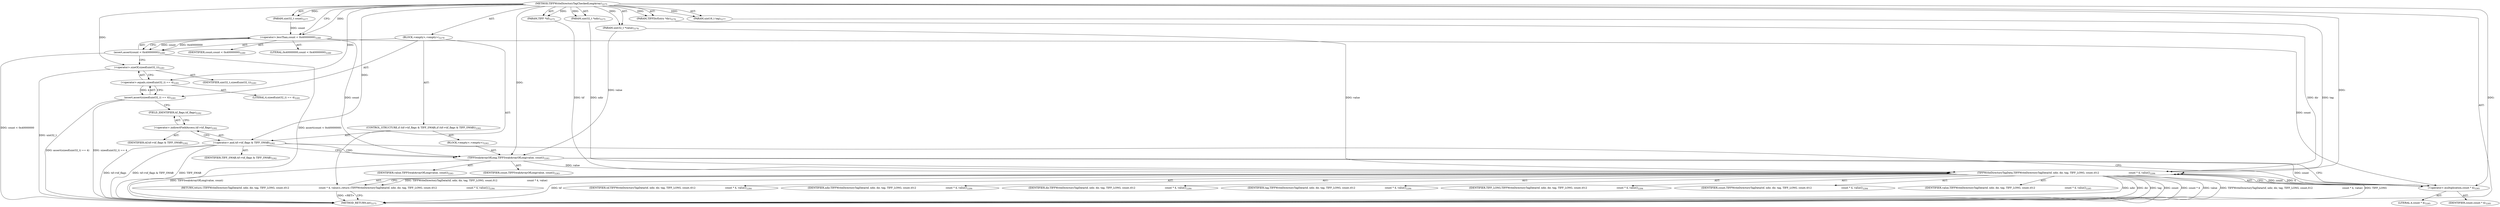 digraph "TIFFWriteDirectoryTagCheckedLongArray" {  
"70115" [label = <(METHOD,TIFFWriteDirectoryTagCheckedLongArray)<SUB>2275</SUB>> ]
"70116" [label = <(PARAM,TIFF *tif)<SUB>2275</SUB>> ]
"70117" [label = <(PARAM,uint32_t *ndir)<SUB>2275</SUB>> ]
"70118" [label = <(PARAM,TIFFDirEntry *dir)<SUB>2276</SUB>> ]
"70119" [label = <(PARAM,uint16_t tag)<SUB>2277</SUB>> ]
"70120" [label = <(PARAM,uint32_t count)<SUB>2277</SUB>> ]
"70121" [label = <(PARAM,uint32_t *value)<SUB>2278</SUB>> ]
"70122" [label = <(BLOCK,&lt;empty&gt;,&lt;empty&gt;)<SUB>2279</SUB>> ]
"70123" [label = <(assert,assert(count &lt; 0x40000000))<SUB>2280</SUB>> ]
"70124" [label = <(&lt;operator&gt;.lessThan,count &lt; 0x40000000)<SUB>2280</SUB>> ]
"70125" [label = <(IDENTIFIER,count,count &lt; 0x40000000)<SUB>2280</SUB>> ]
"70126" [label = <(LITERAL,0x40000000,count &lt; 0x40000000)<SUB>2280</SUB>> ]
"70127" [label = <(assert,assert(sizeof(uint32_t) == 4))<SUB>2281</SUB>> ]
"70128" [label = <(&lt;operator&gt;.equals,sizeof(uint32_t) == 4)<SUB>2281</SUB>> ]
"70129" [label = <(&lt;operator&gt;.sizeOf,sizeof(uint32_t))<SUB>2281</SUB>> ]
"70130" [label = <(IDENTIFIER,uint32_t,sizeof(uint32_t))<SUB>2281</SUB>> ]
"70131" [label = <(LITERAL,4,sizeof(uint32_t) == 4)<SUB>2281</SUB>> ]
"70132" [label = <(CONTROL_STRUCTURE,if (tif-&gt;tif_flags &amp; TIFF_SWAB),if (tif-&gt;tif_flags &amp; TIFF_SWAB))<SUB>2282</SUB>> ]
"70133" [label = <(&lt;operator&gt;.and,tif-&gt;tif_flags &amp; TIFF_SWAB)<SUB>2282</SUB>> ]
"70134" [label = <(&lt;operator&gt;.indirectFieldAccess,tif-&gt;tif_flags)<SUB>2282</SUB>> ]
"70135" [label = <(IDENTIFIER,tif,tif-&gt;tif_flags &amp; TIFF_SWAB)<SUB>2282</SUB>> ]
"70136" [label = <(FIELD_IDENTIFIER,tif_flags,tif_flags)<SUB>2282</SUB>> ]
"70137" [label = <(IDENTIFIER,TIFF_SWAB,tif-&gt;tif_flags &amp; TIFF_SWAB)<SUB>2282</SUB>> ]
"70138" [label = <(BLOCK,&lt;empty&gt;,&lt;empty&gt;)<SUB>2283</SUB>> ]
"70139" [label = <(TIFFSwabArrayOfLong,TIFFSwabArrayOfLong(value, count))<SUB>2283</SUB>> ]
"70140" [label = <(IDENTIFIER,value,TIFFSwabArrayOfLong(value, count))<SUB>2283</SUB>> ]
"70141" [label = <(IDENTIFIER,count,TIFFSwabArrayOfLong(value, count))<SUB>2283</SUB>> ]
"70142" [label = <(RETURN,return (TIFFWriteDirectoryTagData(tif, ndir, dir, tag, TIFF_LONG, count,\012                                      count * 4, value));,return (TIFFWriteDirectoryTagData(tif, ndir, dir, tag, TIFF_LONG, count,\012                                      count * 4, value));)<SUB>2284</SUB>> ]
"70143" [label = <(TIFFWriteDirectoryTagData,TIFFWriteDirectoryTagData(tif, ndir, dir, tag, TIFF_LONG, count,\012                                      count * 4, value))<SUB>2284</SUB>> ]
"70144" [label = <(IDENTIFIER,tif,TIFFWriteDirectoryTagData(tif, ndir, dir, tag, TIFF_LONG, count,\012                                      count * 4, value))<SUB>2284</SUB>> ]
"70145" [label = <(IDENTIFIER,ndir,TIFFWriteDirectoryTagData(tif, ndir, dir, tag, TIFF_LONG, count,\012                                      count * 4, value))<SUB>2284</SUB>> ]
"70146" [label = <(IDENTIFIER,dir,TIFFWriteDirectoryTagData(tif, ndir, dir, tag, TIFF_LONG, count,\012                                      count * 4, value))<SUB>2284</SUB>> ]
"70147" [label = <(IDENTIFIER,tag,TIFFWriteDirectoryTagData(tif, ndir, dir, tag, TIFF_LONG, count,\012                                      count * 4, value))<SUB>2284</SUB>> ]
"70148" [label = <(IDENTIFIER,TIFF_LONG,TIFFWriteDirectoryTagData(tif, ndir, dir, tag, TIFF_LONG, count,\012                                      count * 4, value))<SUB>2284</SUB>> ]
"70149" [label = <(IDENTIFIER,count,TIFFWriteDirectoryTagData(tif, ndir, dir, tag, TIFF_LONG, count,\012                                      count * 4, value))<SUB>2284</SUB>> ]
"70150" [label = <(&lt;operator&gt;.multiplication,count * 4)<SUB>2285</SUB>> ]
"70151" [label = <(IDENTIFIER,count,count * 4)<SUB>2285</SUB>> ]
"70152" [label = <(LITERAL,4,count * 4)<SUB>2285</SUB>> ]
"70153" [label = <(IDENTIFIER,value,TIFFWriteDirectoryTagData(tif, ndir, dir, tag, TIFF_LONG, count,\012                                      count * 4, value))<SUB>2285</SUB>> ]
"70154" [label = <(METHOD_RETURN,int)<SUB>2275</SUB>> ]
  "70115" -> "70116"  [ label = "AST: "] 
  "70115" -> "70117"  [ label = "AST: "] 
  "70115" -> "70118"  [ label = "AST: "] 
  "70115" -> "70119"  [ label = "AST: "] 
  "70115" -> "70120"  [ label = "AST: "] 
  "70115" -> "70121"  [ label = "AST: "] 
  "70115" -> "70122"  [ label = "AST: "] 
  "70115" -> "70154"  [ label = "AST: "] 
  "70122" -> "70123"  [ label = "AST: "] 
  "70122" -> "70127"  [ label = "AST: "] 
  "70122" -> "70132"  [ label = "AST: "] 
  "70122" -> "70142"  [ label = "AST: "] 
  "70123" -> "70124"  [ label = "AST: "] 
  "70124" -> "70125"  [ label = "AST: "] 
  "70124" -> "70126"  [ label = "AST: "] 
  "70127" -> "70128"  [ label = "AST: "] 
  "70128" -> "70129"  [ label = "AST: "] 
  "70128" -> "70131"  [ label = "AST: "] 
  "70129" -> "70130"  [ label = "AST: "] 
  "70132" -> "70133"  [ label = "AST: "] 
  "70132" -> "70138"  [ label = "AST: "] 
  "70133" -> "70134"  [ label = "AST: "] 
  "70133" -> "70137"  [ label = "AST: "] 
  "70134" -> "70135"  [ label = "AST: "] 
  "70134" -> "70136"  [ label = "AST: "] 
  "70138" -> "70139"  [ label = "AST: "] 
  "70139" -> "70140"  [ label = "AST: "] 
  "70139" -> "70141"  [ label = "AST: "] 
  "70142" -> "70143"  [ label = "AST: "] 
  "70143" -> "70144"  [ label = "AST: "] 
  "70143" -> "70145"  [ label = "AST: "] 
  "70143" -> "70146"  [ label = "AST: "] 
  "70143" -> "70147"  [ label = "AST: "] 
  "70143" -> "70148"  [ label = "AST: "] 
  "70143" -> "70149"  [ label = "AST: "] 
  "70143" -> "70150"  [ label = "AST: "] 
  "70143" -> "70153"  [ label = "AST: "] 
  "70150" -> "70151"  [ label = "AST: "] 
  "70150" -> "70152"  [ label = "AST: "] 
  "70123" -> "70129"  [ label = "CFG: "] 
  "70127" -> "70136"  [ label = "CFG: "] 
  "70142" -> "70154"  [ label = "CFG: "] 
  "70124" -> "70123"  [ label = "CFG: "] 
  "70128" -> "70127"  [ label = "CFG: "] 
  "70133" -> "70139"  [ label = "CFG: "] 
  "70133" -> "70150"  [ label = "CFG: "] 
  "70143" -> "70142"  [ label = "CFG: "] 
  "70129" -> "70128"  [ label = "CFG: "] 
  "70134" -> "70133"  [ label = "CFG: "] 
  "70139" -> "70150"  [ label = "CFG: "] 
  "70150" -> "70143"  [ label = "CFG: "] 
  "70136" -> "70134"  [ label = "CFG: "] 
  "70115" -> "70124"  [ label = "CFG: "] 
  "70142" -> "70154"  [ label = "DDG: &lt;RET&gt;"] 
  "70123" -> "70154"  [ label = "DDG: count &lt; 0x40000000"] 
  "70123" -> "70154"  [ label = "DDG: assert(count &lt; 0x40000000)"] 
  "70127" -> "70154"  [ label = "DDG: sizeof(uint32_t) == 4"] 
  "70127" -> "70154"  [ label = "DDG: assert(sizeof(uint32_t) == 4)"] 
  "70133" -> "70154"  [ label = "DDG: tif-&gt;tif_flags"] 
  "70133" -> "70154"  [ label = "DDG: tif-&gt;tif_flags &amp; TIFF_SWAB"] 
  "70139" -> "70154"  [ label = "DDG: TIFFSwabArrayOfLong(value, count)"] 
  "70143" -> "70154"  [ label = "DDG: tif"] 
  "70143" -> "70154"  [ label = "DDG: ndir"] 
  "70143" -> "70154"  [ label = "DDG: dir"] 
  "70143" -> "70154"  [ label = "DDG: tag"] 
  "70143" -> "70154"  [ label = "DDG: count"] 
  "70143" -> "70154"  [ label = "DDG: count * 4"] 
  "70143" -> "70154"  [ label = "DDG: value"] 
  "70143" -> "70154"  [ label = "DDG: TIFFWriteDirectoryTagData(tif, ndir, dir, tag, TIFF_LONG, count,\012                                      count * 4, value)"] 
  "70133" -> "70154"  [ label = "DDG: TIFF_SWAB"] 
  "70143" -> "70154"  [ label = "DDG: TIFF_LONG"] 
  "70129" -> "70154"  [ label = "DDG: uint32_t"] 
  "70115" -> "70116"  [ label = "DDG: "] 
  "70115" -> "70117"  [ label = "DDG: "] 
  "70115" -> "70118"  [ label = "DDG: "] 
  "70115" -> "70119"  [ label = "DDG: "] 
  "70115" -> "70120"  [ label = "DDG: "] 
  "70115" -> "70121"  [ label = "DDG: "] 
  "70143" -> "70142"  [ label = "DDG: TIFFWriteDirectoryTagData(tif, ndir, dir, tag, TIFF_LONG, count,\012                                      count * 4, value)"] 
  "70124" -> "70123"  [ label = "DDG: count"] 
  "70124" -> "70123"  [ label = "DDG: 0x40000000"] 
  "70128" -> "70127"  [ label = "DDG: 4"] 
  "70120" -> "70124"  [ label = "DDG: count"] 
  "70115" -> "70124"  [ label = "DDG: "] 
  "70115" -> "70128"  [ label = "DDG: "] 
  "70115" -> "70133"  [ label = "DDG: "] 
  "70116" -> "70143"  [ label = "DDG: tif"] 
  "70115" -> "70143"  [ label = "DDG: "] 
  "70117" -> "70143"  [ label = "DDG: ndir"] 
  "70118" -> "70143"  [ label = "DDG: dir"] 
  "70119" -> "70143"  [ label = "DDG: tag"] 
  "70150" -> "70143"  [ label = "DDG: count"] 
  "70150" -> "70143"  [ label = "DDG: 4"] 
  "70139" -> "70143"  [ label = "DDG: value"] 
  "70121" -> "70143"  [ label = "DDG: value"] 
  "70115" -> "70129"  [ label = "DDG: "] 
  "70121" -> "70139"  [ label = "DDG: value"] 
  "70115" -> "70139"  [ label = "DDG: "] 
  "70124" -> "70139"  [ label = "DDG: count"] 
  "70124" -> "70150"  [ label = "DDG: count"] 
  "70139" -> "70150"  [ label = "DDG: count"] 
  "70115" -> "70150"  [ label = "DDG: "] 
  "70133" -> "70139"  [ label = "CDG: "] 
}

